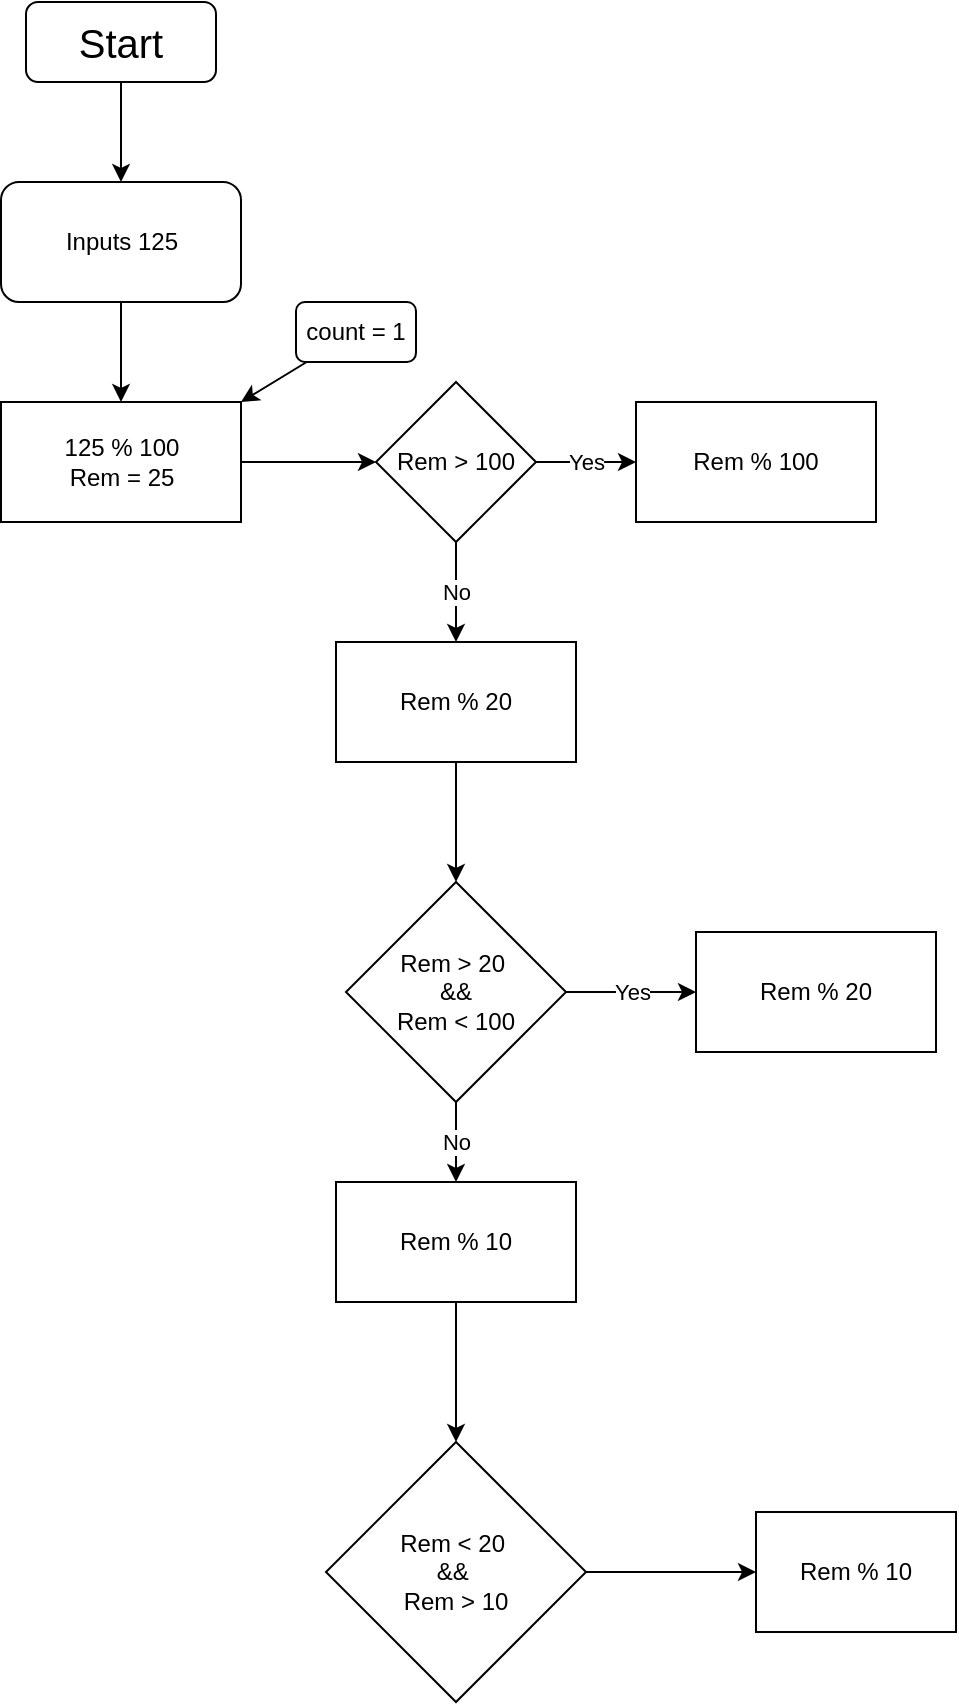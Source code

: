 <mxfile>
    <diagram id="zGeUym0YYZMfTuiaFDTr" name="Page-1">
        <mxGraphModel dx="565" dy="500" grid="1" gridSize="10" guides="1" tooltips="1" connect="1" arrows="1" fold="1" page="1" pageScale="1" pageWidth="850" pageHeight="1100" math="0" shadow="0">
            <root>
                <mxCell id="0"/>
                <mxCell id="1" parent="0"/>
                <mxCell id="6" style="edgeStyle=none;html=1;entryX=0.5;entryY=0;entryDx=0;entryDy=0;" edge="1" parent="1" source="2" target="5">
                    <mxGeometry relative="1" as="geometry"/>
                </mxCell>
                <mxCell id="2" value="&lt;font style=&quot;font-size: 20px;&quot;&gt;Start&lt;/font&gt;" style="rounded=1;whiteSpace=wrap;html=1;" vertex="1" parent="1">
                    <mxGeometry x="365" y="130" width="95" height="40" as="geometry"/>
                </mxCell>
                <mxCell id="8" style="edgeStyle=none;html=1;entryX=0.5;entryY=0;entryDx=0;entryDy=0;" edge="1" parent="1" source="5" target="7">
                    <mxGeometry relative="1" as="geometry"/>
                </mxCell>
                <mxCell id="5" value="Inputs 125" style="rounded=1;whiteSpace=wrap;html=1;" vertex="1" parent="1">
                    <mxGeometry x="352.5" y="220" width="120" height="60" as="geometry"/>
                </mxCell>
                <mxCell id="10" style="edgeStyle=none;html=1;exitX=1;exitY=0.5;exitDx=0;exitDy=0;" edge="1" parent="1" source="7" target="9">
                    <mxGeometry relative="1" as="geometry"/>
                </mxCell>
                <mxCell id="7" value="125 % 100&lt;br&gt;Rem = 25" style="rounded=0;whiteSpace=wrap;html=1;" vertex="1" parent="1">
                    <mxGeometry x="352.5" y="330" width="120" height="60" as="geometry"/>
                </mxCell>
                <mxCell id="16" value="Yes" style="edgeStyle=none;html=1;exitX=1;exitY=0.5;exitDx=0;exitDy=0;" edge="1" parent="1" source="9" target="17">
                    <mxGeometry relative="1" as="geometry">
                        <mxPoint x="660" y="359.857" as="targetPoint"/>
                    </mxGeometry>
                </mxCell>
                <mxCell id="18" value="No" style="edgeStyle=none;html=1;" edge="1" parent="1" source="9">
                    <mxGeometry relative="1" as="geometry">
                        <mxPoint x="580" y="450" as="targetPoint"/>
                    </mxGeometry>
                </mxCell>
                <mxCell id="9" value="Rem &amp;gt; 100" style="rhombus;whiteSpace=wrap;html=1;" vertex="1" parent="1">
                    <mxGeometry x="540" y="320" width="80" height="80" as="geometry"/>
                </mxCell>
                <mxCell id="13" style="edgeStyle=none;html=1;entryX=1;entryY=0;entryDx=0;entryDy=0;" edge="1" parent="1" source="11" target="7">
                    <mxGeometry relative="1" as="geometry"/>
                </mxCell>
                <mxCell id="11" value="count = 1" style="rounded=1;whiteSpace=wrap;html=1;" vertex="1" parent="1">
                    <mxGeometry x="500" y="280" width="60" height="30" as="geometry"/>
                </mxCell>
                <mxCell id="17" value="Rem % 100" style="rounded=0;whiteSpace=wrap;html=1;" vertex="1" parent="1">
                    <mxGeometry x="670" y="329.997" width="120" height="60" as="geometry"/>
                </mxCell>
                <mxCell id="22" style="edgeStyle=none;html=1;" edge="1" parent="1" source="21" target="23">
                    <mxGeometry relative="1" as="geometry">
                        <mxPoint x="580" y="560" as="targetPoint"/>
                    </mxGeometry>
                </mxCell>
                <mxCell id="21" value="Rem % 20" style="rounded=0;whiteSpace=wrap;html=1;" vertex="1" parent="1">
                    <mxGeometry x="520" y="450" width="120" height="60" as="geometry"/>
                </mxCell>
                <mxCell id="24" value="Yes" style="edgeStyle=none;html=1;" edge="1" parent="1" source="23" target="25">
                    <mxGeometry relative="1" as="geometry">
                        <mxPoint x="710" y="625" as="targetPoint"/>
                    </mxGeometry>
                </mxCell>
                <mxCell id="26" value="No" style="edgeStyle=none;html=1;" edge="1" parent="1" source="23" target="27">
                    <mxGeometry relative="1" as="geometry">
                        <mxPoint x="580" y="750" as="targetPoint"/>
                    </mxGeometry>
                </mxCell>
                <mxCell id="23" value="Rem &amp;gt; 20&amp;nbsp;&lt;br&gt;&amp;amp;&amp;amp;&lt;br&gt;Rem &amp;lt; 100" style="rhombus;whiteSpace=wrap;html=1;" vertex="1" parent="1">
                    <mxGeometry x="525" y="570" width="110" height="110" as="geometry"/>
                </mxCell>
                <mxCell id="25" value="Rem % 20" style="rounded=0;whiteSpace=wrap;html=1;" vertex="1" parent="1">
                    <mxGeometry x="700" y="595" width="120" height="60" as="geometry"/>
                </mxCell>
                <mxCell id="28" style="edgeStyle=none;html=1;" edge="1" parent="1" source="27">
                    <mxGeometry relative="1" as="geometry">
                        <mxPoint x="580" y="850" as="targetPoint"/>
                    </mxGeometry>
                </mxCell>
                <mxCell id="27" value="Rem % 10" style="rounded=0;whiteSpace=wrap;html=1;" vertex="1" parent="1">
                    <mxGeometry x="520" y="720" width="120" height="60" as="geometry"/>
                </mxCell>
                <mxCell id="32" style="edgeStyle=none;html=1;" edge="1" parent="1" source="31">
                    <mxGeometry relative="1" as="geometry">
                        <mxPoint x="730" y="915" as="targetPoint"/>
                    </mxGeometry>
                </mxCell>
                <mxCell id="31" value="Rem &amp;lt; 20&amp;nbsp;&lt;br&gt;&amp;amp;&amp;amp;&amp;nbsp;&lt;br&gt;Rem &amp;gt; 10" style="rhombus;whiteSpace=wrap;html=1;" vertex="1" parent="1">
                    <mxGeometry x="515" y="850" width="130" height="130" as="geometry"/>
                </mxCell>
                <mxCell id="33" value="Rem % 10" style="whiteSpace=wrap;html=1;" vertex="1" parent="1">
                    <mxGeometry x="730" y="885" width="100" height="60" as="geometry"/>
                </mxCell>
            </root>
        </mxGraphModel>
    </diagram>
</mxfile>